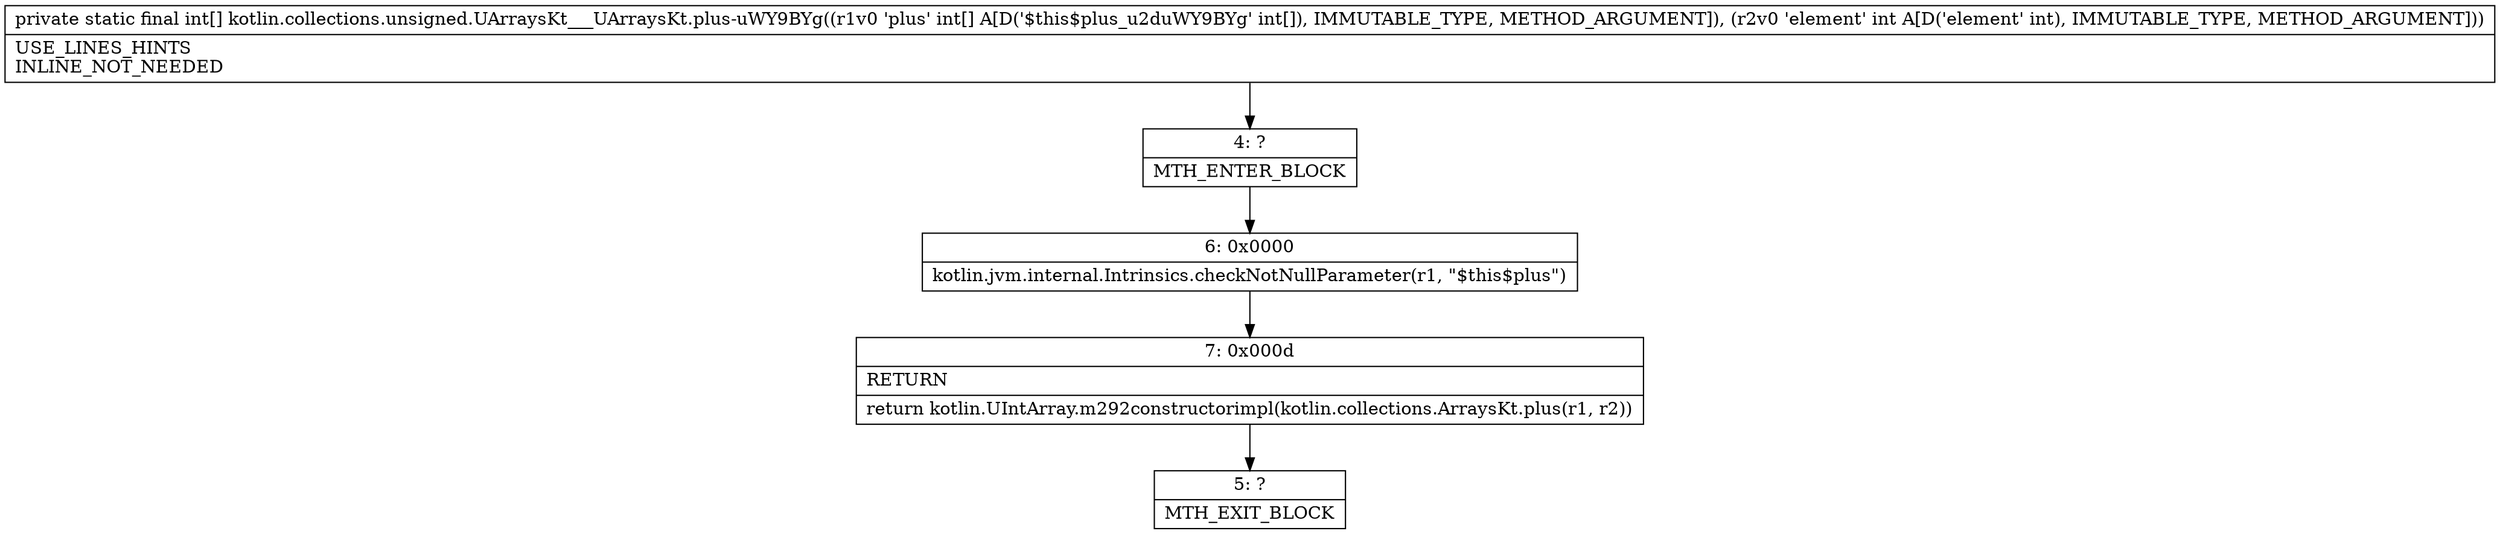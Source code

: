 digraph "CFG forkotlin.collections.unsigned.UArraysKt___UArraysKt.plus\-uWY9BYg([II)[I" {
Node_4 [shape=record,label="{4\:\ ?|MTH_ENTER_BLOCK\l}"];
Node_6 [shape=record,label="{6\:\ 0x0000|kotlin.jvm.internal.Intrinsics.checkNotNullParameter(r1, \"$this$plus\")\l}"];
Node_7 [shape=record,label="{7\:\ 0x000d|RETURN\l|return kotlin.UIntArray.m292constructorimpl(kotlin.collections.ArraysKt.plus(r1, r2))\l}"];
Node_5 [shape=record,label="{5\:\ ?|MTH_EXIT_BLOCK\l}"];
MethodNode[shape=record,label="{private static final int[] kotlin.collections.unsigned.UArraysKt___UArraysKt.plus\-uWY9BYg((r1v0 'plus' int[] A[D('$this$plus_u2duWY9BYg' int[]), IMMUTABLE_TYPE, METHOD_ARGUMENT]), (r2v0 'element' int A[D('element' int), IMMUTABLE_TYPE, METHOD_ARGUMENT]))  | USE_LINES_HINTS\lINLINE_NOT_NEEDED\l}"];
MethodNode -> Node_4;Node_4 -> Node_6;
Node_6 -> Node_7;
Node_7 -> Node_5;
}

